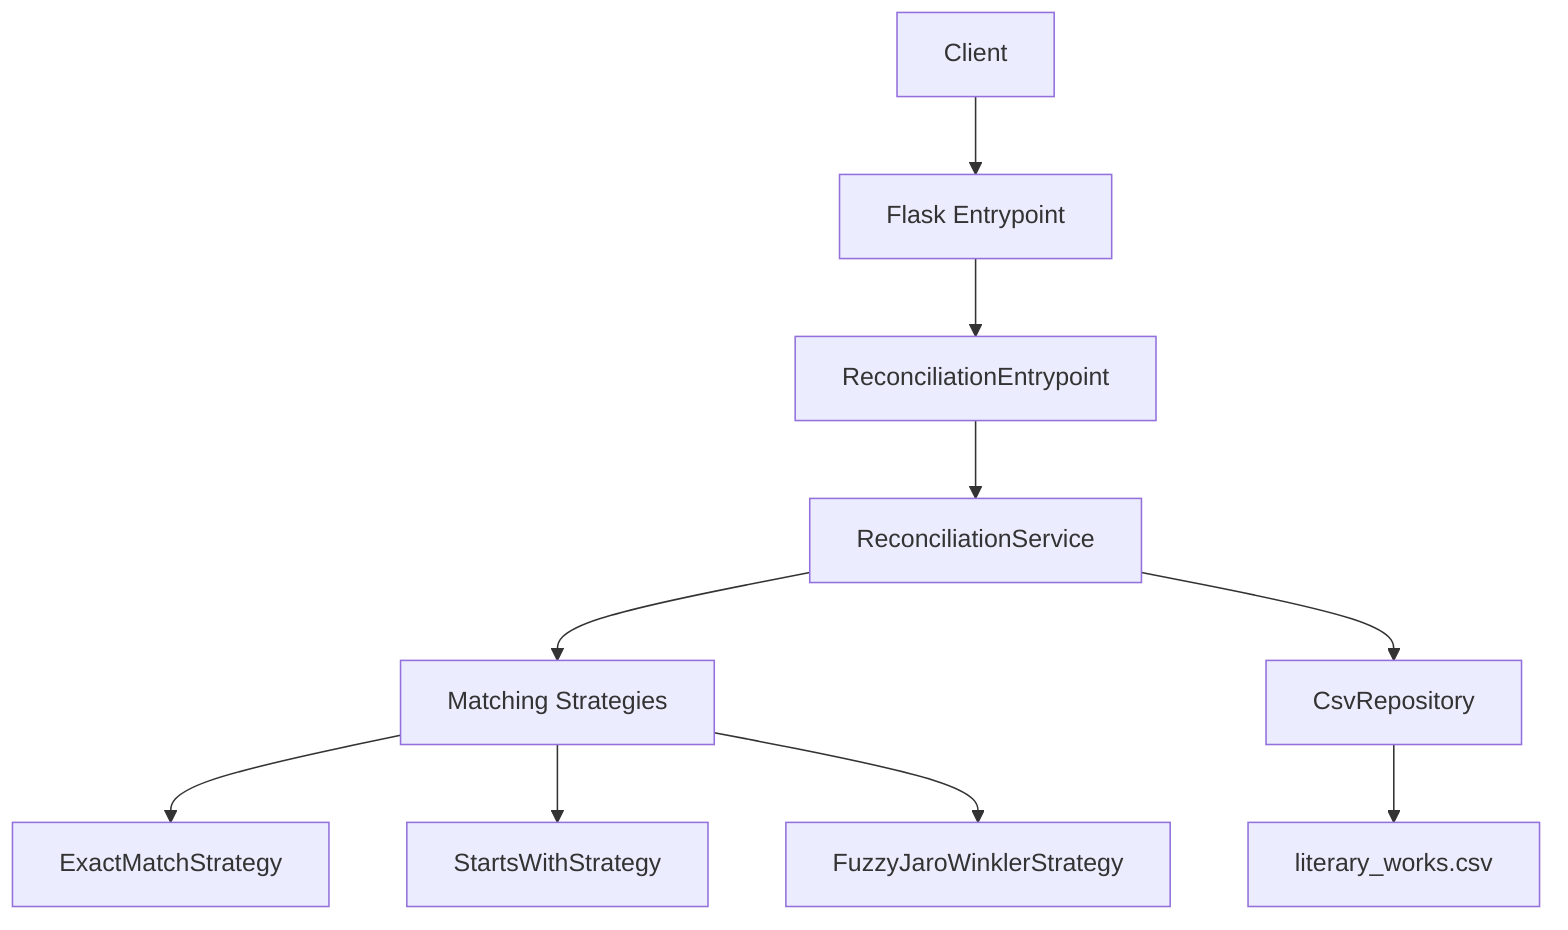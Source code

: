 ﻿graph TD
    A[Client] --> B[Flask Entrypoint]
    B --> C[ReconciliationEntrypoint]
    C --> D[ReconciliationService]
    D --> E[Matching Strategies]
    D --> F[CsvRepository]
    E --> G[ExactMatchStrategy]
    E --> H[StartsWithStrategy]
    E --> I[FuzzyJaroWinklerStrategy]
    F --> J[literary_works.csv]